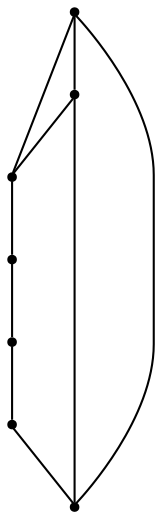 graph {
  node [shape=point,comment="{\"directed\":false,\"doi\":\"10.1007/978-3-319-50106-2_18\",\"figure\":\"4 (1)\"}"]

  v0 [pos="421.21711867578284,1490.572910616292"]
  v1 [pos="279.5278802392897,1490.572910616292"]
  v2 [pos="350.3766644988955,1320.5479591568412"]
  v3 [pos="350.3766644988955,1363.0541334340655"]
  v4 [pos="350.3766644988955,1405.5562381024333"]
  v5 [pos="350.3766644988955,1448.0666091637909"]
  v6 [pos="350.3766644988955,1278.037460920207"]

  v0 -- v6 [id="-2",pos="421.21711867578284,1490.572910616292 421.21708688157395,1306.3749104383564 421.21708688157395,1306.3749104383564 421.21708688157395,1306.3749104383564 421.21708688157395,1290.7351492530022 408.52757301103344,1278.04165770434 392.87922647659184,1278.04165770434 350.3766644988955,1278.037460920207 350.3766644988955,1278.037460920207 350.3766644988955,1278.037460920207"]
  v1 -- v6 [id="-5",pos="279.5278802392897,1490.572910616292 279.52784844508085,1306.3791072224897 279.52784844508085,1306.3791072224897 279.52784844508085,1306.3791072224897 279.53201348644006,1290.7309524688692 292.2215591511894,1278.037460920207 307.86987389142223,1278.037460920207 350.3766644988955,1278.037460920207 350.3766644988955,1278.037460920207 350.3766644988955,1278.037460920207"]
  v2 -- v3 [id="-10",pos="350.3766644988955,1320.5479591568412 350.3766644988955,1363.0541334340655 350.3766644988955,1363.0541334340655 350.3766644988955,1363.0541334340655"]
  v4 -- v5 [id="-15",pos="350.3766644988955,1405.5562381024333 350.3766644988955,1448.0666091637909 350.3766644988955,1448.0666091637909 350.3766644988955,1448.0666091637909"]
  v0 -- v1 [id="-16",pos="421.21711867578284,1490.572910616292 279.5278802392897,1490.572910616292 279.5278802392897,1490.572910616292 279.5278802392897,1490.572910616292"]
  v6 -- v2 [id="-19",pos="350.3766644988955,1278.037460920207 350.3766644988955,1320.5479591568412 350.3766644988955,1320.5479591568412 350.3766644988955,1320.5479591568412"]
  v3 -- v4 [id="-22",pos="350.3766644988955,1363.0541334340655 350.3766644988955,1405.5562381024333 350.3766644988955,1405.5562381024333 350.3766644988955,1405.5562381024333"]
  v5 -- v1 [id="-13",pos="350.3766644988955,1448.0666091637909 307.86987389142223,1448.0666091637909 307.86987389142223,1448.0666091637909 307.86987389142223,1448.0666091637909 292.2215591511894,1448.0666091637909 279.53201348644006,1460.7560311035968 279.5278802392897,1490.572910616292"]
  v5 -- v0 [id="-14",pos="350.3766644988955,1448.0666091637909 392.8792582708007,1448.0666091637909 392.8792582708007,1448.0666091637909 392.8792582708007,1448.0666091637909 408.52757301103344,1448.0666091637909 421.21711867578284,1460.7560311035968 421.21711867578284,1490.572910616292"]
}